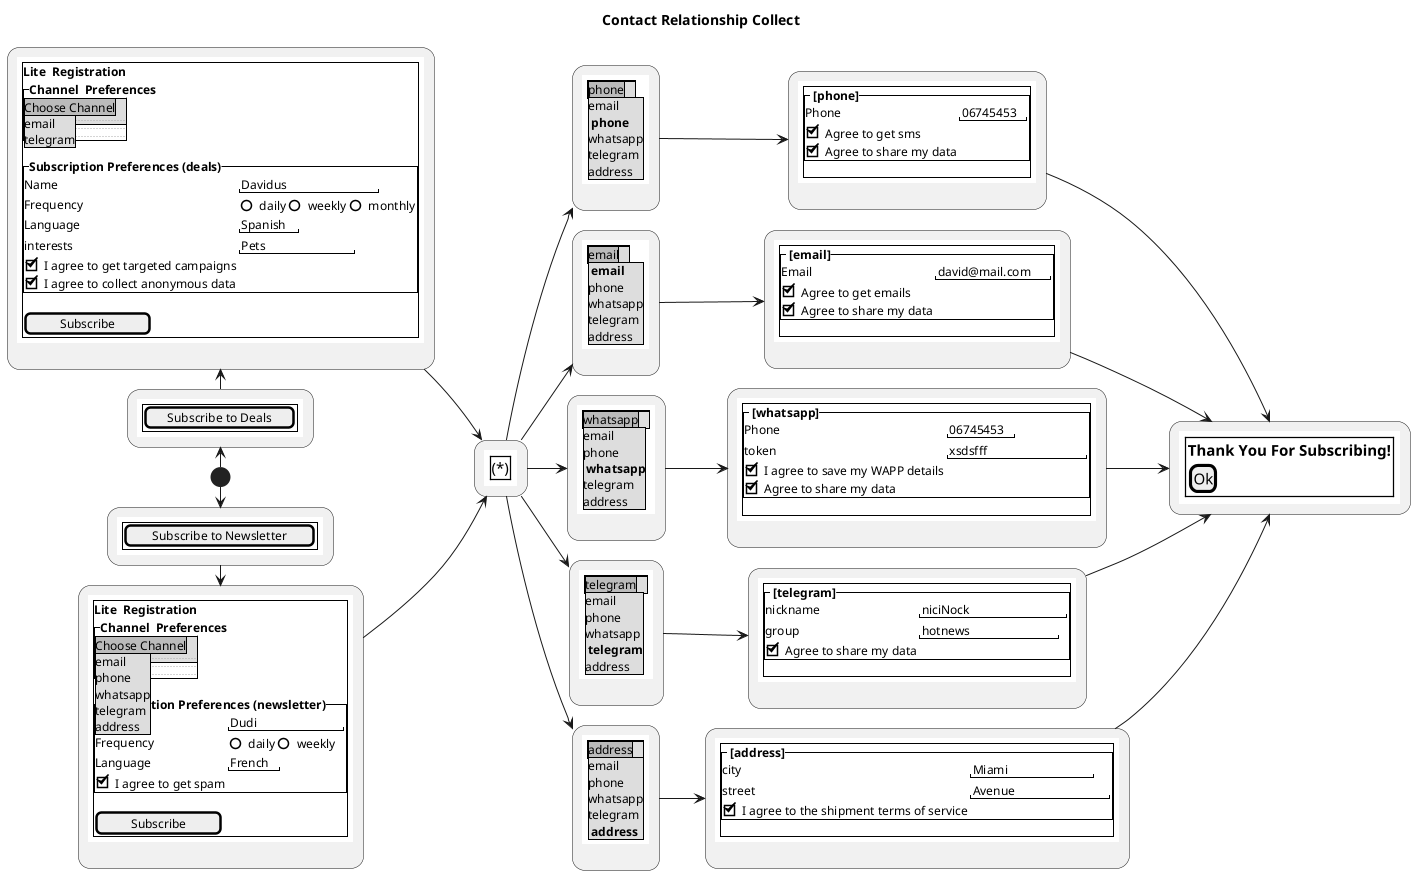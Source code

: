 @startuml
 
!$sub= "newsletter"
!$sub2= "deals"
  

 ' *************** subscription


!$newsletter = { 
 "type":"newsletter", 
 "fields": [
{"name":"name", "value":"Dudi"  }, 
{"name":"frequency", "value":"daily" , "options":["daily" , "weekly"]} ,
{"name":"language", "value":"French"} 
  ] ,
  "channel": { "value":"null" , "options":["email" , "phone", "whatsapp", "telegram", "address"]},
  "terms":  [
  {"name":"terms_news", "value":"true"}
  ]
}


!$deals = { 
 "type":"deals",
 "fields": [
{"name":"name", "value":"Davidus"  }, 
{"name":"frequency", "value":"daily" , "options":["daily" , "weekly", "monthly"]} ,
{"name":"language", "value":"Spanish"} ,
{"name":"interests", "value":"Pets"} 
  ] ,
  "channel": { "value":"null" , "options":["email" ,   "telegram" ]},
  "terms":  [
  {"name":"terms_deals", "value":"true"}
  ]
}

  
 !procedure  subscription($subscription)  
          contact_details(null, $subscription.channel.options)   
          {^"<b>Subscription Preferences ($subscription.type)" 
           fields($subscription.fields)  
           fields($subscription.terms)   
        } 
 !endprocedure 
 
' *************** contacts
 !$contact_email = { 
     "type":"email",
     "fields": [
     {"name":"email", "value":"david@mail.com"  }
     , 
    {"name":"terms_email", "value":"true"} ,
    {"name":"terms_share", "value":"true"}  
 ] }
 
 !$contact_phone = { 
  "type":"phone", 
  "fields": [
  {"name":"phone", "value":"06745453"  }
  , 
 {"name":"terms_phone", "value":"true"} ,
 {"name":"terms_share", "value":"true"}  
 ] }
 
 !$contact_whatsapp = { 
  "type":"whatsapp", 
  "fields": [
  {"name":"phone", "value":"06745453"  },
  {"name":"token", "value":"xsdsfff"  } , 
 {"name":"terms_whatsapp", "value":"true"} ,
 {"name":"terms_share", "value":"true"}  
 ] }
 
 !$contact_telegram = { 
  "type":"telegram",
  "fields": [
  {"name":"nickname", "value":"niciNock"  },
  {"name":"group", "value":"hotnews"  } , 
 {"name":"terms_share", "value":"true"}  
 ] }
 
 
 !$contact_address = { 
  "type":"address", 
  "fields": [
  {"name":"city", "value":"Miami"  },
  {"name":"street", "value":"Avenue "  } , 
  {"name":"terms_shipping", "value":"true"}  
 ] }
 
 
 
 !procedure goto_contact($from, $contact, $other_options)
   !$choosevar= choose+$contact.type  
   $from-down->"
                          {{
                          salt
                          {+
                            contact_options($contact, $other_options)
                          }
                          }}
                
                          " as  $choosevar  
   -down-> "
           {{
           salt
           {+
             contact($contact)
           }
           }}
 
           " as $contact.type
 
   -down-> SALT(thanks)      
 !endprocedure
 
 
  
 !procedure  contact_options($contact, $options)
     !local $choice= "Choose Channel"
     !if $contact != null 
        !$choice = $contact.type 
     !endif
      {* $choice 
         $choice |  
                !foreach $o in $options
                     !if $o == $contact.type
                      <b> $o |
                      !else
                        $o |
                     !endif
                      
                 !endfor  
    }  
    

  !endprocedure
  
    !procedure  contact($contact)  
      {^"<b> [$contact.type]"  
        {{  fields($contact.fields)  }}  
     }
  
    !endprocedure

  !procedure  contact_details($contact, $options)  
    {^"<b>Channel  Preferences" 
         contact_options($contact, $options)

        !if $contact != null
         {{  fields($contact.fields)  }}
        !else
                   ...
                   ...
                   ...
      !endif
      }

  !endprocedure
 
 
' ------------- end contacts


 !$channel =null 
 !$contact =null 

 

!unquoted procedure SALT($x, $asVar = null)
 !local $var=$x   
!if $asVar != null
    !local $var=$asVar   
!endif 
"{{
salt
skinparam dpi 120 
%invoke_procedure("_"+$x)
}}" as $var
!endprocedure

 
!unquoted procedure draw($x) 
   %invoke_procedure("_"+$x) 
!endprocedure


 
' *************** general fields

 
  !procedure option($option, $value) 
     !if $option == $value
        (X)$option 
        !else
        ()$option
     !endif  
  !endprocedure
   
  
  !procedure checkbox($value) 
     !if $value
        [X] 
        !else
        []
     !endif  
  !endprocedure
 
    !procedure text($title, $field )
          $title | "     $field     "
     !endprocedure

  !procedure  field( $field)  
     !if %function_exists($field.name)
         %invoke_procedure($field.name, $field)
         !else
         text($field.name, $field.value)
         
      !endif   
     !endprocedure 
     
 !procedure fields( $field)  
       !foreach $f in $field
             field($f)  
       !endfor
 !endprocedure 
  
!procedure wizard($tab=newsletter, $tabs)
{+
    {/ <b>$tab | Fullscreen | Behavior | Saving } 
        draw($tab)
    }
}

!endprocedure
' *************** specific fields

 !procedure  frequency($frequency)  
     Frequency | { 
              !foreach $o in $frequency.options
                        !if $o == $contact
                          (X)$o |
                         !else
                           ()$o |
                        !endif
                         
              !endfor  
            }  
 !endprocedure
  
  !procedure name($field)
       text(Name ,$field.value)
  !endprocedure 
  
    !procedure email($field)
         Email | "$field.value"
    !endprocedure  
    !procedure phone($field)
             Phone | "$field.value"
   !endprocedure  
   
   !procedure language($field)
       Language | "$field.value"
  !endprocedure
    
  !procedure  terms_news($field)  
       checkbox($field.value) I agree to get spam 
  !endprocedure 
  
  !procedure  terms_deals($field)  
       checkbox($field.value) I agree to get targeted campaigns
       checkbox($field.value) I agree to collect anonymous data
  !endprocedure
  
  !procedure  terms_phone($field)  
       checkbox($field.value) Agree to get sms
  !endprocedure
    !procedure  terms_whatsapp($field)  
         checkbox($field.value) I agree to save my WAPP details
    !endprocedure

  !procedure  terms_email($field)  
         checkbox($field.value) Agree to get emails 
  !endprocedure
    
   !procedure  terms_share($field)  
           checkbox($field.value) Agree to share my data 
   !endprocedure
  
   !procedure terms_shipping($field)  
      checkbox($field.value)  I agree to the shipment terms of service
  !endprocedure
 
  
 
  !procedure  lite($subscriptions)
    "
              {{
              salt
              {+
               <b>Lite  Registration  
                subscription($subscriptions) 
                 [   Subscribe   ]
              }
             }}
   
             " as $subscriptions.type
  
  !endprocedure
  
!procedure _thanks()
{+ 
    {
  
         <b>Thank You For Subscribing! 
        [Ok]
    }
 
}
!endprocedure

!procedure _choose()
 {+  
     (*)
 } 
!endprocedure


!procedure _subscribe()
 {+  
     [Subscribe to Newsletter]
 } 
!endprocedure

!procedure  subscribe($subscription)
!local  $var=Subscribe+$subscription 
  "
  {{
  salt
  {+ 
  [Subscribe to $subscription]
  }
  }}
  " as $var  
!endprocedure

skinparam monochrome true

title Contact Relationship Collect  
left to right direction


 !$channel_options=  $newsletter.channel.options  
 (*)-right->subscribe(Newsletter) 
  -right->lite($newsletter) 
  
 -down-> SALT(choose) 
  goto_contact(choose, $contact_phone, $channel_options   )   
  goto_contact(choose,$contact_email, $channel_options ) 
  goto_contact(choose,$contact_whatsapp, $channel_options ) 
  goto_contact(choose,$contact_telegram, $channel_options ) 
  goto_contact(choose,$contact_address, $channel_options ) 
 !$channel_options=  $deals.channel.options  

 (*)-left->subscribe(Deals)  
  -left->lite($deals) 

  -down-> SALT(choose) 
@enduml